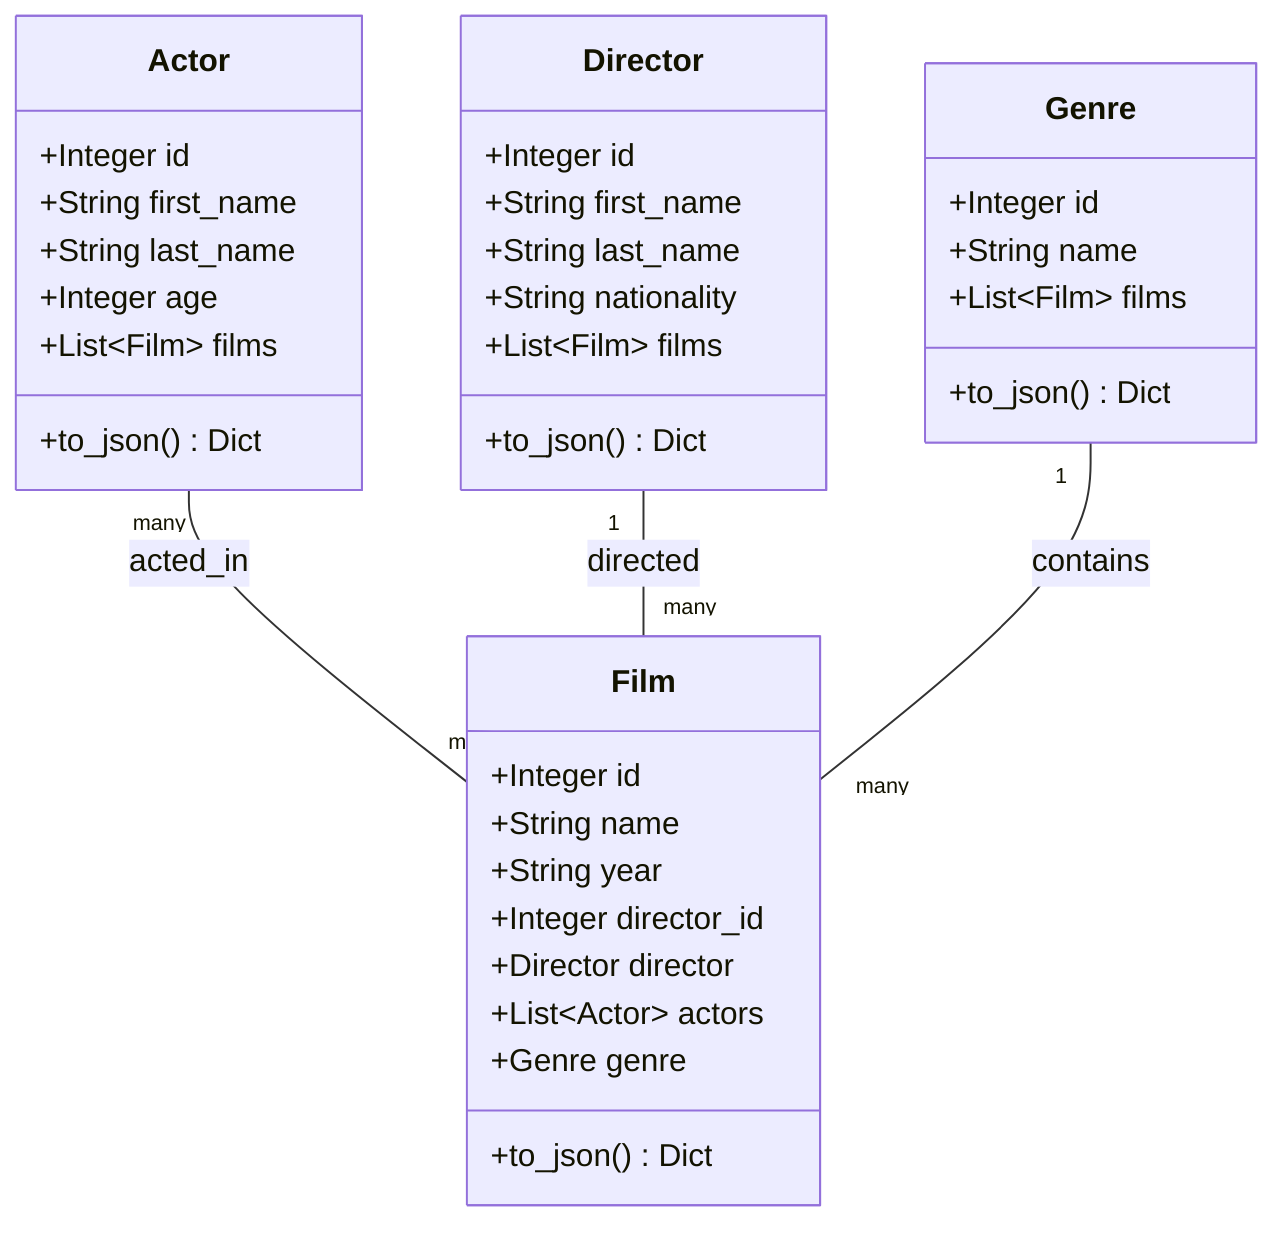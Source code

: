 classDiagram
    class Actor {
        +Integer id
        +String first_name
        +String last_name
        +Integer age
        +List~Film~ films
        +to_json() Dict
    }

    class Director {
        +Integer id
        +String first_name
        +String last_name
        +String nationality
        +List~Film~ films
        +to_json() Dict
    }

    class Film {
        +Integer id
        +String name
        +String year
        +Integer director_id
        +Director director
        +List~Actor~ actors
        +Genre genre
        +to_json() Dict
    }

    class Genre {
        +Integer id
        +String name
        +List~Film~ films
        +to_json() Dict
    }

Actor "many" -- "many" Film: acted_in
Director "1" -- "many" Film: directed
Genre "1" -- "many" Film: contains